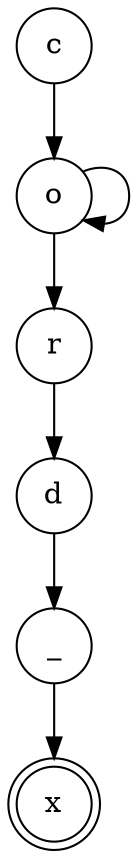 digraph {   
    node [shape = doublecircle, color = black] x ;
    node [shape = circle];
    node [color= black];
    c -> o -> o -> r -> d -> _ -> x;	
}